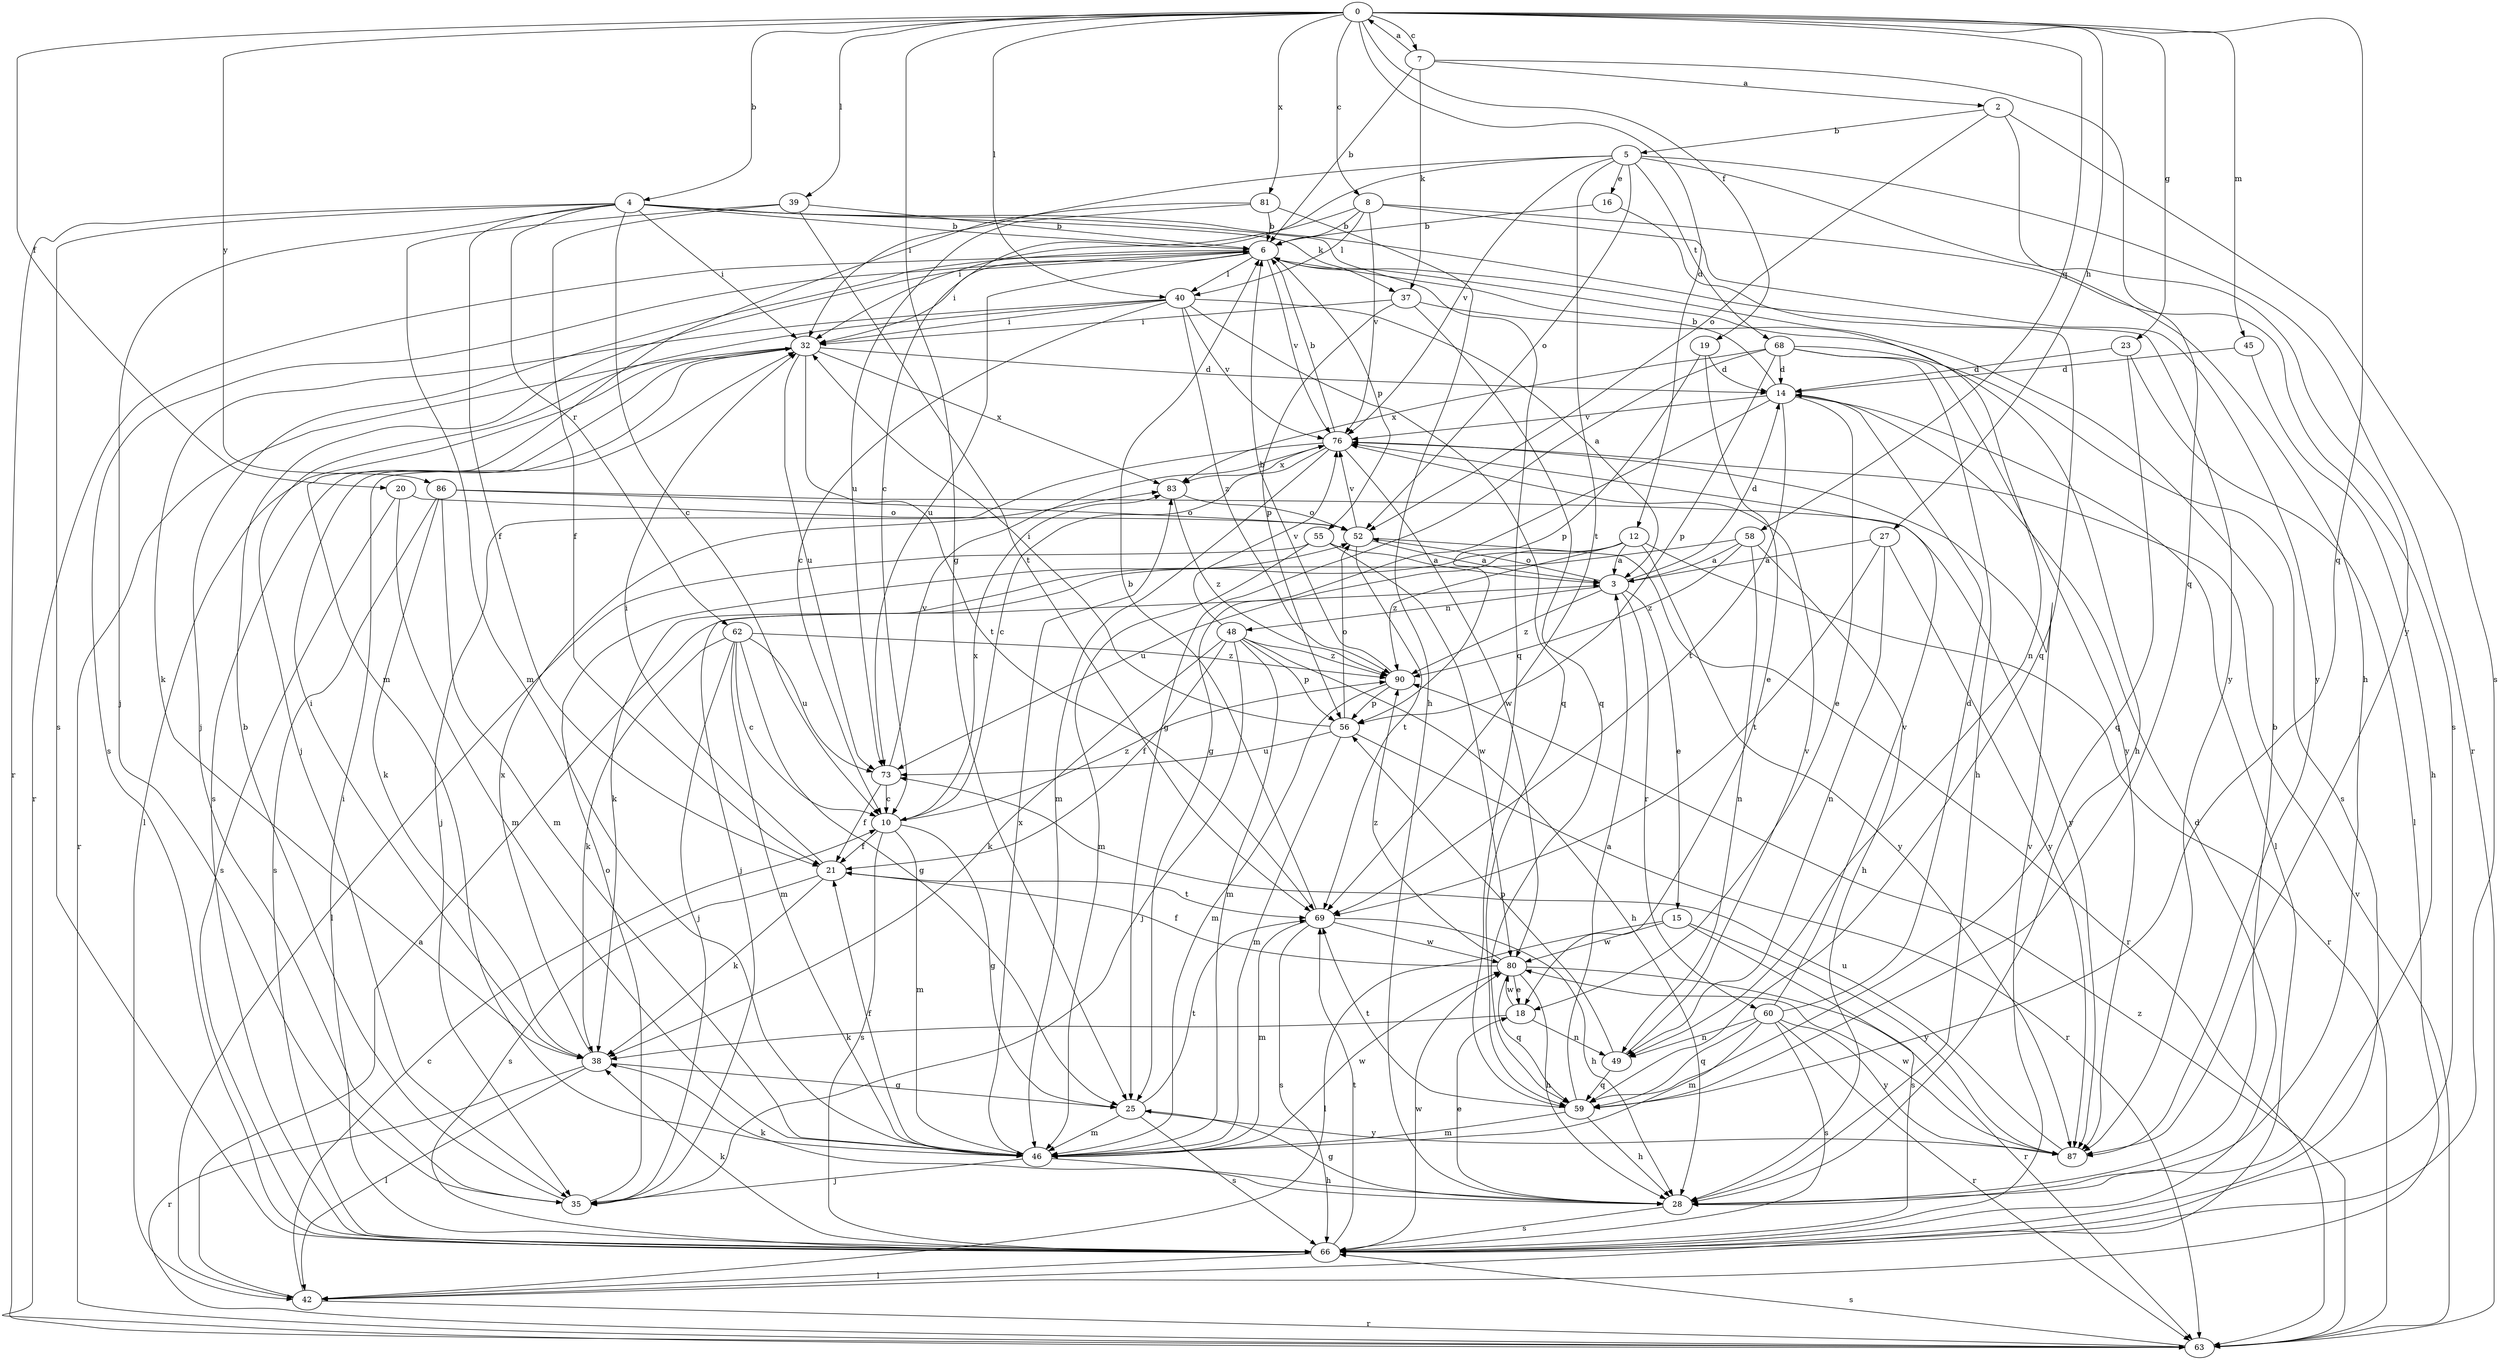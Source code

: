 strict digraph  {
0;
2;
3;
4;
5;
6;
7;
8;
10;
12;
14;
15;
16;
18;
19;
20;
21;
23;
25;
27;
28;
32;
35;
37;
38;
39;
40;
42;
45;
46;
48;
49;
52;
55;
56;
58;
59;
60;
62;
63;
66;
68;
69;
73;
76;
80;
81;
83;
86;
87;
90;
0 -> 4  [label=b];
0 -> 7  [label=c];
0 -> 8  [label=c];
0 -> 12  [label=d];
0 -> 19  [label=f];
0 -> 20  [label=f];
0 -> 23  [label=g];
0 -> 25  [label=g];
0 -> 27  [label=h];
0 -> 39  [label=l];
0 -> 40  [label=l];
0 -> 45  [label=m];
0 -> 58  [label=q];
0 -> 59  [label=q];
0 -> 81  [label=x];
0 -> 86  [label=y];
2 -> 5  [label=b];
2 -> 52  [label=o];
2 -> 66  [label=s];
2 -> 87  [label=y];
3 -> 14  [label=d];
3 -> 15  [label=e];
3 -> 48  [label=n];
3 -> 52  [label=o];
3 -> 60  [label=r];
3 -> 90  [label=z];
4 -> 6  [label=b];
4 -> 10  [label=c];
4 -> 21  [label=f];
4 -> 32  [label=i];
4 -> 35  [label=j];
4 -> 37  [label=k];
4 -> 59  [label=q];
4 -> 62  [label=r];
4 -> 63  [label=r];
4 -> 66  [label=s];
4 -> 87  [label=y];
5 -> 10  [label=c];
5 -> 16  [label=e];
5 -> 28  [label=h];
5 -> 32  [label=i];
5 -> 52  [label=o];
5 -> 63  [label=r];
5 -> 68  [label=t];
5 -> 69  [label=t];
5 -> 76  [label=v];
6 -> 32  [label=i];
6 -> 35  [label=j];
6 -> 40  [label=l];
6 -> 49  [label=n];
6 -> 55  [label=p];
6 -> 63  [label=r];
6 -> 66  [label=s];
6 -> 73  [label=u];
6 -> 76  [label=v];
7 -> 0  [label=a];
7 -> 2  [label=a];
7 -> 6  [label=b];
7 -> 37  [label=k];
7 -> 59  [label=q];
8 -> 6  [label=b];
8 -> 32  [label=i];
8 -> 40  [label=l];
8 -> 66  [label=s];
8 -> 76  [label=v];
8 -> 87  [label=y];
10 -> 21  [label=f];
10 -> 25  [label=g];
10 -> 46  [label=m];
10 -> 66  [label=s];
10 -> 83  [label=x];
10 -> 90  [label=z];
12 -> 3  [label=a];
12 -> 38  [label=k];
12 -> 63  [label=r];
12 -> 73  [label=u];
12 -> 87  [label=y];
12 -> 90  [label=z];
14 -> 6  [label=b];
14 -> 18  [label=e];
14 -> 25  [label=g];
14 -> 42  [label=l];
14 -> 69  [label=t];
14 -> 76  [label=v];
15 -> 42  [label=l];
15 -> 66  [label=s];
15 -> 80  [label=w];
15 -> 87  [label=y];
16 -> 6  [label=b];
16 -> 59  [label=q];
18 -> 38  [label=k];
18 -> 49  [label=n];
18 -> 80  [label=w];
19 -> 14  [label=d];
19 -> 18  [label=e];
19 -> 56  [label=p];
20 -> 46  [label=m];
20 -> 52  [label=o];
20 -> 66  [label=s];
21 -> 32  [label=i];
21 -> 38  [label=k];
21 -> 66  [label=s];
21 -> 69  [label=t];
23 -> 14  [label=d];
23 -> 42  [label=l];
23 -> 59  [label=q];
25 -> 46  [label=m];
25 -> 66  [label=s];
25 -> 69  [label=t];
25 -> 87  [label=y];
27 -> 3  [label=a];
27 -> 49  [label=n];
27 -> 69  [label=t];
27 -> 87  [label=y];
28 -> 6  [label=b];
28 -> 18  [label=e];
28 -> 25  [label=g];
28 -> 38  [label=k];
28 -> 66  [label=s];
32 -> 14  [label=d];
32 -> 42  [label=l];
32 -> 63  [label=r];
32 -> 66  [label=s];
32 -> 69  [label=t];
32 -> 73  [label=u];
32 -> 83  [label=x];
35 -> 6  [label=b];
35 -> 52  [label=o];
37 -> 28  [label=h];
37 -> 32  [label=i];
37 -> 56  [label=p];
37 -> 59  [label=q];
38 -> 25  [label=g];
38 -> 32  [label=i];
38 -> 42  [label=l];
38 -> 63  [label=r];
38 -> 83  [label=x];
39 -> 6  [label=b];
39 -> 21  [label=f];
39 -> 46  [label=m];
39 -> 69  [label=t];
40 -> 3  [label=a];
40 -> 10  [label=c];
40 -> 32  [label=i];
40 -> 35  [label=j];
40 -> 38  [label=k];
40 -> 59  [label=q];
40 -> 76  [label=v];
40 -> 90  [label=z];
42 -> 3  [label=a];
42 -> 10  [label=c];
42 -> 63  [label=r];
45 -> 14  [label=d];
45 -> 28  [label=h];
46 -> 21  [label=f];
46 -> 28  [label=h];
46 -> 35  [label=j];
46 -> 80  [label=w];
46 -> 83  [label=x];
48 -> 21  [label=f];
48 -> 28  [label=h];
48 -> 35  [label=j];
48 -> 38  [label=k];
48 -> 46  [label=m];
48 -> 56  [label=p];
48 -> 76  [label=v];
48 -> 90  [label=z];
49 -> 56  [label=p];
49 -> 59  [label=q];
49 -> 76  [label=v];
52 -> 3  [label=a];
52 -> 63  [label=r];
52 -> 69  [label=t];
52 -> 76  [label=v];
55 -> 3  [label=a];
55 -> 42  [label=l];
55 -> 46  [label=m];
55 -> 80  [label=w];
56 -> 32  [label=i];
56 -> 46  [label=m];
56 -> 52  [label=o];
56 -> 63  [label=r];
56 -> 73  [label=u];
58 -> 3  [label=a];
58 -> 28  [label=h];
58 -> 35  [label=j];
58 -> 49  [label=n];
58 -> 90  [label=z];
59 -> 3  [label=a];
59 -> 28  [label=h];
59 -> 46  [label=m];
59 -> 69  [label=t];
60 -> 14  [label=d];
60 -> 46  [label=m];
60 -> 49  [label=n];
60 -> 59  [label=q];
60 -> 63  [label=r];
60 -> 66  [label=s];
60 -> 76  [label=v];
60 -> 87  [label=y];
62 -> 10  [label=c];
62 -> 25  [label=g];
62 -> 35  [label=j];
62 -> 38  [label=k];
62 -> 46  [label=m];
62 -> 73  [label=u];
62 -> 90  [label=z];
63 -> 66  [label=s];
63 -> 76  [label=v];
63 -> 90  [label=z];
66 -> 14  [label=d];
66 -> 32  [label=i];
66 -> 38  [label=k];
66 -> 42  [label=l];
66 -> 69  [label=t];
66 -> 76  [label=v];
66 -> 80  [label=w];
68 -> 14  [label=d];
68 -> 25  [label=g];
68 -> 28  [label=h];
68 -> 56  [label=p];
68 -> 66  [label=s];
68 -> 83  [label=x];
68 -> 87  [label=y];
69 -> 6  [label=b];
69 -> 28  [label=h];
69 -> 46  [label=m];
69 -> 66  [label=s];
69 -> 80  [label=w];
73 -> 10  [label=c];
73 -> 21  [label=f];
73 -> 76  [label=v];
76 -> 6  [label=b];
76 -> 10  [label=c];
76 -> 35  [label=j];
76 -> 46  [label=m];
76 -> 80  [label=w];
76 -> 83  [label=x];
80 -> 18  [label=e];
80 -> 21  [label=f];
80 -> 28  [label=h];
80 -> 59  [label=q];
80 -> 63  [label=r];
80 -> 90  [label=z];
81 -> 6  [label=b];
81 -> 28  [label=h];
81 -> 46  [label=m];
81 -> 73  [label=u];
83 -> 52  [label=o];
83 -> 90  [label=z];
86 -> 38  [label=k];
86 -> 46  [label=m];
86 -> 52  [label=o];
86 -> 66  [label=s];
86 -> 87  [label=y];
87 -> 73  [label=u];
87 -> 80  [label=w];
90 -> 6  [label=b];
90 -> 46  [label=m];
90 -> 56  [label=p];
}
